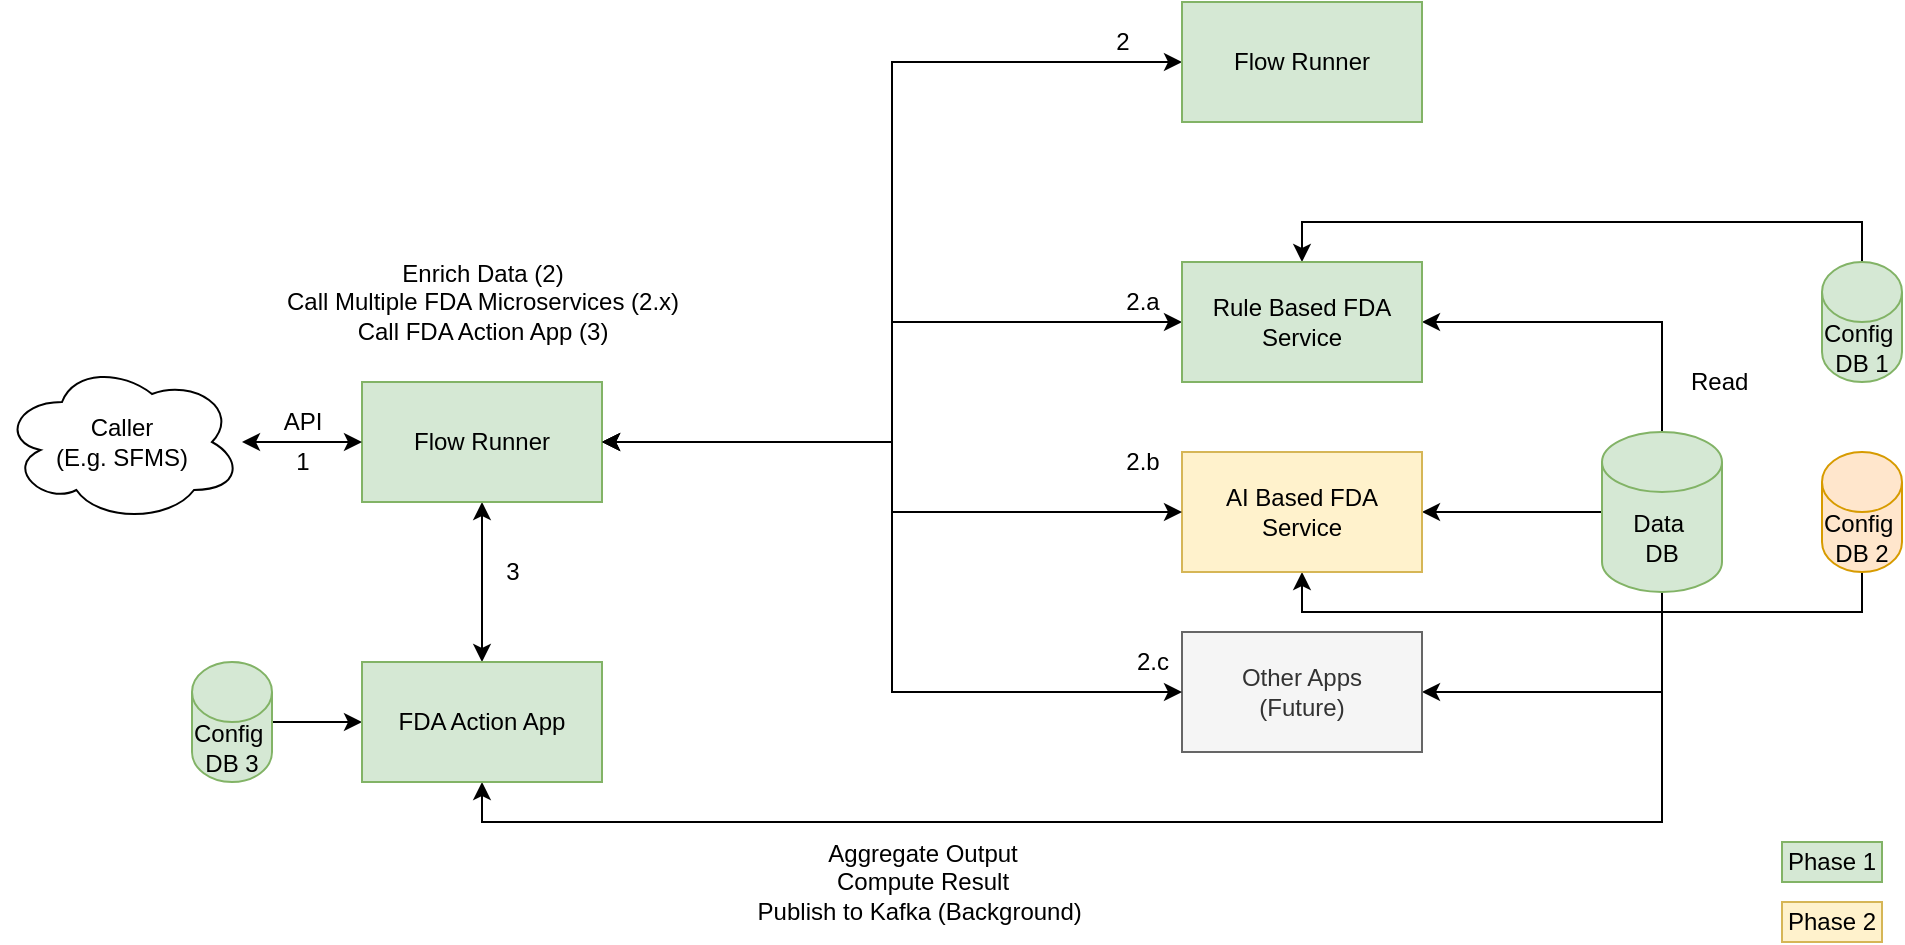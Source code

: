 <mxfile version="20.5.1" type="github">
  <diagram id="DtxQX2vysOrRcjV0aywS" name="FDA Online Flow">
    <mxGraphModel dx="2069" dy="1075" grid="1" gridSize="10" guides="1" tooltips="1" connect="1" arrows="1" fold="1" page="1" pageScale="1" pageWidth="827" pageHeight="1169" math="0" shadow="0">
      <root>
        <mxCell id="0" />
        <mxCell id="1" parent="0" />
        <mxCell id="Zc2tOn_K8TLh-seqhAns-7" value="" style="edgeStyle=orthogonalEdgeStyle;rounded=0;orthogonalLoop=1;jettySize=auto;html=1;startArrow=classic;startFill=1;" parent="1" source="Zc2tOn_K8TLh-seqhAns-1" target="Zc2tOn_K8TLh-seqhAns-6" edge="1">
          <mxGeometry relative="1" as="geometry" />
        </mxCell>
        <mxCell id="Zc2tOn_K8TLh-seqhAns-9" value="" style="edgeStyle=orthogonalEdgeStyle;rounded=0;orthogonalLoop=1;jettySize=auto;html=1;startArrow=classic;startFill=1;" parent="1" source="Zc2tOn_K8TLh-seqhAns-1" target="Zc2tOn_K8TLh-seqhAns-8" edge="1">
          <mxGeometry relative="1" as="geometry" />
        </mxCell>
        <mxCell id="Jyx1xotbFRQj2EDsZh4_-5" style="edgeStyle=orthogonalEdgeStyle;rounded=0;orthogonalLoop=1;jettySize=auto;html=1;entryX=0;entryY=0.5;entryDx=0;entryDy=0;" edge="1" parent="1" source="Zc2tOn_K8TLh-seqhAns-1" target="Jyx1xotbFRQj2EDsZh4_-1">
          <mxGeometry relative="1" as="geometry" />
        </mxCell>
        <mxCell id="Zc2tOn_K8TLh-seqhAns-1" value="Flow Runner" style="rounded=0;whiteSpace=wrap;html=1;fillColor=#d5e8d4;strokeColor=#82b366;" parent="1" vertex="1">
          <mxGeometry y="280" width="120" height="60" as="geometry" />
        </mxCell>
        <mxCell id="Zc2tOn_K8TLh-seqhAns-3" value="" style="edgeStyle=orthogonalEdgeStyle;rounded=0;orthogonalLoop=1;jettySize=auto;html=1;startArrow=classic;startFill=1;" parent="1" source="Zc2tOn_K8TLh-seqhAns-2" target="Zc2tOn_K8TLh-seqhAns-1" edge="1">
          <mxGeometry relative="1" as="geometry" />
        </mxCell>
        <mxCell id="Zc2tOn_K8TLh-seqhAns-2" value="Caller&lt;br&gt;(E.g. SFMS)" style="ellipse;shape=cloud;whiteSpace=wrap;html=1;" parent="1" vertex="1">
          <mxGeometry x="-180" y="270" width="120" height="80" as="geometry" />
        </mxCell>
        <mxCell id="Zc2tOn_K8TLh-seqhAns-4" value="API" style="text;html=1;align=center;verticalAlign=middle;resizable=0;points=[];autosize=1;strokeColor=none;fillColor=none;" parent="1" vertex="1">
          <mxGeometry x="-50" y="285" width="40" height="30" as="geometry" />
        </mxCell>
        <mxCell id="Zc2tOn_K8TLh-seqhAns-5" value="Enrich Data (2)&lt;br&gt;Call Multiple FDA Microservices (2.x)&lt;br&gt;Call FDA Action App (3)" style="text;html=1;align=center;verticalAlign=middle;resizable=0;points=[];autosize=1;strokeColor=none;fillColor=none;" parent="1" vertex="1">
          <mxGeometry x="-50" y="210" width="220" height="60" as="geometry" />
        </mxCell>
        <mxCell id="Zc2tOn_K8TLh-seqhAns-23" style="edgeStyle=orthogonalEdgeStyle;rounded=0;orthogonalLoop=1;jettySize=auto;html=1;startArrow=classic;startFill=1;endArrow=none;endFill=0;" parent="1" source="Zc2tOn_K8TLh-seqhAns-6" target="Zc2tOn_K8TLh-seqhAns-22" edge="1">
          <mxGeometry relative="1" as="geometry" />
        </mxCell>
        <mxCell id="Zc2tOn_K8TLh-seqhAns-36" style="edgeStyle=orthogonalEdgeStyle;rounded=0;orthogonalLoop=1;jettySize=auto;html=1;exitX=0.5;exitY=0;exitDx=0;exitDy=0;entryX=0.5;entryY=0;entryDx=0;entryDy=0;entryPerimeter=0;startArrow=classic;startFill=1;endArrow=none;endFill=0;" parent="1" source="Zc2tOn_K8TLh-seqhAns-6" target="Zc2tOn_K8TLh-seqhAns-30" edge="1">
          <mxGeometry relative="1" as="geometry" />
        </mxCell>
        <mxCell id="Zc2tOn_K8TLh-seqhAns-6" value="Rule Based FDA&lt;br&gt;Service" style="whiteSpace=wrap;html=1;rounded=0;fillColor=#d5e8d4;strokeColor=#82b366;" parent="1" vertex="1">
          <mxGeometry x="410" y="220" width="120" height="60" as="geometry" />
        </mxCell>
        <mxCell id="Zc2tOn_K8TLh-seqhAns-28" style="edgeStyle=orthogonalEdgeStyle;rounded=0;orthogonalLoop=1;jettySize=auto;html=1;entryX=0.5;entryY=1;entryDx=0;entryDy=0;entryPerimeter=0;startArrow=classic;startFill=1;exitX=0.5;exitY=1;exitDx=0;exitDy=0;endArrow=none;endFill=0;" parent="1" source="Zc2tOn_K8TLh-seqhAns-8" target="Zc2tOn_K8TLh-seqhAns-22" edge="1">
          <mxGeometry relative="1" as="geometry" />
        </mxCell>
        <mxCell id="Zc2tOn_K8TLh-seqhAns-38" style="edgeStyle=orthogonalEdgeStyle;rounded=0;orthogonalLoop=1;jettySize=auto;html=1;startArrow=classic;startFill=1;endArrow=none;endFill=0;" parent="1" source="Zc2tOn_K8TLh-seqhAns-8" target="Zc2tOn_K8TLh-seqhAns-33" edge="1">
          <mxGeometry relative="1" as="geometry" />
        </mxCell>
        <mxCell id="Zc2tOn_K8TLh-seqhAns-8" value="FDA Action App" style="whiteSpace=wrap;html=1;rounded=0;fillColor=#d5e8d4;strokeColor=#82b366;" parent="1" vertex="1">
          <mxGeometry y="420" width="120" height="60" as="geometry" />
        </mxCell>
        <mxCell id="Zc2tOn_K8TLh-seqhAns-24" style="edgeStyle=orthogonalEdgeStyle;rounded=0;orthogonalLoop=1;jettySize=auto;html=1;startArrow=classic;startFill=1;endArrow=none;endFill=0;" parent="1" source="Zc2tOn_K8TLh-seqhAns-10" target="Zc2tOn_K8TLh-seqhAns-22" edge="1">
          <mxGeometry relative="1" as="geometry" />
        </mxCell>
        <mxCell id="Zc2tOn_K8TLh-seqhAns-37" style="edgeStyle=orthogonalEdgeStyle;rounded=0;orthogonalLoop=1;jettySize=auto;html=1;exitX=0.5;exitY=1;exitDx=0;exitDy=0;entryX=0.5;entryY=1;entryDx=0;entryDy=0;entryPerimeter=0;startArrow=classic;startFill=1;endArrow=none;endFill=0;" parent="1" source="Zc2tOn_K8TLh-seqhAns-10" target="Zc2tOn_K8TLh-seqhAns-32" edge="1">
          <mxGeometry relative="1" as="geometry" />
        </mxCell>
        <mxCell id="Zc2tOn_K8TLh-seqhAns-10" value="AI Based FDA&lt;br&gt;Service" style="whiteSpace=wrap;html=1;rounded=0;fillColor=#fff2cc;strokeColor=#d6b656;" parent="1" vertex="1">
          <mxGeometry x="410" y="315" width="120" height="60" as="geometry" />
        </mxCell>
        <mxCell id="Zc2tOn_K8TLh-seqhAns-12" value="" style="edgeStyle=orthogonalEdgeStyle;rounded=0;orthogonalLoop=1;jettySize=auto;html=1;startArrow=classic;startFill=1;exitX=1;exitY=0.5;exitDx=0;exitDy=0;entryX=0;entryY=0.5;entryDx=0;entryDy=0;" parent="1" source="Zc2tOn_K8TLh-seqhAns-1" target="Zc2tOn_K8TLh-seqhAns-10" edge="1">
          <mxGeometry relative="1" as="geometry">
            <mxPoint x="350" y="320" as="sourcePoint" />
            <mxPoint x="420" y="260" as="targetPoint" />
          </mxGeometry>
        </mxCell>
        <mxCell id="Zc2tOn_K8TLh-seqhAns-25" style="edgeStyle=orthogonalEdgeStyle;rounded=0;orthogonalLoop=1;jettySize=auto;html=1;exitX=1;exitY=0.5;exitDx=0;exitDy=0;startArrow=classic;startFill=1;endArrow=none;endFill=0;" parent="1" source="Zc2tOn_K8TLh-seqhAns-13" target="Zc2tOn_K8TLh-seqhAns-22" edge="1">
          <mxGeometry relative="1" as="geometry" />
        </mxCell>
        <mxCell id="Zc2tOn_K8TLh-seqhAns-13" value="Other Apps&lt;br&gt;(Future)" style="whiteSpace=wrap;html=1;rounded=0;fillColor=#f5f5f5;fontColor=#333333;strokeColor=#666666;" parent="1" vertex="1">
          <mxGeometry x="410" y="405" width="120" height="60" as="geometry" />
        </mxCell>
        <mxCell id="Zc2tOn_K8TLh-seqhAns-14" value="" style="edgeStyle=orthogonalEdgeStyle;rounded=0;orthogonalLoop=1;jettySize=auto;html=1;startArrow=classic;startFill=1;exitX=1;exitY=0.5;exitDx=0;exitDy=0;entryX=0;entryY=0.5;entryDx=0;entryDy=0;" parent="1" source="Zc2tOn_K8TLh-seqhAns-1" target="Zc2tOn_K8TLh-seqhAns-13" edge="1">
          <mxGeometry relative="1" as="geometry">
            <mxPoint x="340" y="400" as="sourcePoint" />
            <mxPoint x="420" y="350" as="targetPoint" />
          </mxGeometry>
        </mxCell>
        <mxCell id="Zc2tOn_K8TLh-seqhAns-15" value="1" style="text;html=1;align=center;verticalAlign=middle;resizable=0;points=[];autosize=1;strokeColor=none;fillColor=none;" parent="1" vertex="1">
          <mxGeometry x="-45" y="305" width="30" height="30" as="geometry" />
        </mxCell>
        <mxCell id="Zc2tOn_K8TLh-seqhAns-16" value="2.a" style="text;html=1;align=center;verticalAlign=middle;resizable=0;points=[];autosize=1;strokeColor=none;fillColor=none;" parent="1" vertex="1">
          <mxGeometry x="370" y="225" width="40" height="30" as="geometry" />
        </mxCell>
        <mxCell id="Zc2tOn_K8TLh-seqhAns-17" value="2.b" style="text;html=1;align=center;verticalAlign=middle;resizable=0;points=[];autosize=1;strokeColor=none;fillColor=none;" parent="1" vertex="1">
          <mxGeometry x="370" y="305" width="40" height="30" as="geometry" />
        </mxCell>
        <mxCell id="Zc2tOn_K8TLh-seqhAns-19" value="2.c" style="text;html=1;align=center;verticalAlign=middle;resizable=0;points=[];autosize=1;strokeColor=none;fillColor=none;" parent="1" vertex="1">
          <mxGeometry x="375" y="405" width="40" height="30" as="geometry" />
        </mxCell>
        <mxCell id="Zc2tOn_K8TLh-seqhAns-20" value="3" style="text;html=1;align=center;verticalAlign=middle;resizable=0;points=[];autosize=1;strokeColor=none;fillColor=none;" parent="1" vertex="1">
          <mxGeometry x="60" y="360" width="30" height="30" as="geometry" />
        </mxCell>
        <mxCell id="Zc2tOn_K8TLh-seqhAns-21" value="Aggregate Output&lt;br&gt;Compute Result&lt;br&gt;Publish to Kafka (Background)&amp;nbsp;" style="text;html=1;align=center;verticalAlign=middle;resizable=0;points=[];autosize=1;strokeColor=none;fillColor=none;" parent="1" vertex="1">
          <mxGeometry x="185" y="500" width="190" height="60" as="geometry" />
        </mxCell>
        <mxCell id="Zc2tOn_K8TLh-seqhAns-22" value="Data&amp;nbsp;&lt;br&gt;DB" style="shape=cylinder3;whiteSpace=wrap;html=1;boundedLbl=1;backgroundOutline=1;size=15;fillColor=#d5e8d4;strokeColor=#82b366;" parent="1" vertex="1">
          <mxGeometry x="620" y="305" width="60" height="80" as="geometry" />
        </mxCell>
        <mxCell id="Zc2tOn_K8TLh-seqhAns-29" value="Read&amp;nbsp;" style="text;html=1;align=center;verticalAlign=middle;resizable=0;points=[];autosize=1;strokeColor=none;fillColor=none;" parent="1" vertex="1">
          <mxGeometry x="650" y="265" width="60" height="30" as="geometry" />
        </mxCell>
        <mxCell id="Zc2tOn_K8TLh-seqhAns-30" value="Config&amp;nbsp;&lt;br&gt;DB 1" style="shape=cylinder3;whiteSpace=wrap;html=1;boundedLbl=1;backgroundOutline=1;size=15;fillColor=#d5e8d4;strokeColor=#82b366;" parent="1" vertex="1">
          <mxGeometry x="730" y="220" width="40" height="60" as="geometry" />
        </mxCell>
        <mxCell id="Zc2tOn_K8TLh-seqhAns-32" value="Config&amp;nbsp;&lt;br&gt;DB 2" style="shape=cylinder3;whiteSpace=wrap;html=1;boundedLbl=1;backgroundOutline=1;size=15;fillColor=#ffe6cc;strokeColor=#d79b00;" parent="1" vertex="1">
          <mxGeometry x="730" y="315" width="40" height="60" as="geometry" />
        </mxCell>
        <mxCell id="Zc2tOn_K8TLh-seqhAns-33" value="Config&amp;nbsp;&lt;br&gt;DB 3" style="shape=cylinder3;whiteSpace=wrap;html=1;boundedLbl=1;backgroundOutline=1;size=15;fillColor=#d5e8d4;strokeColor=#82b366;" parent="1" vertex="1">
          <mxGeometry x="-85" y="420" width="40" height="60" as="geometry" />
        </mxCell>
        <mxCell id="Zc2tOn_K8TLh-seqhAns-40" value="Phase 1" style="rounded=0;whiteSpace=wrap;html=1;fillColor=#d5e8d4;strokeColor=#82b366;" parent="1" vertex="1">
          <mxGeometry x="710" y="510" width="50" height="20" as="geometry" />
        </mxCell>
        <mxCell id="Zc2tOn_K8TLh-seqhAns-41" value="Phase 2" style="rounded=0;whiteSpace=wrap;html=1;fillColor=#fff2cc;strokeColor=#d6b656;" parent="1" vertex="1">
          <mxGeometry x="710" y="540" width="50" height="20" as="geometry" />
        </mxCell>
        <mxCell id="Jyx1xotbFRQj2EDsZh4_-1" value="Flow Runner" style="rounded=0;whiteSpace=wrap;html=1;fillColor=#d5e8d4;strokeColor=#82b366;" vertex="1" parent="1">
          <mxGeometry x="410" y="90" width="120" height="60" as="geometry" />
        </mxCell>
        <mxCell id="Jyx1xotbFRQj2EDsZh4_-6" value="2" style="text;html=1;align=center;verticalAlign=middle;resizable=0;points=[];autosize=1;strokeColor=none;fillColor=none;" vertex="1" parent="1">
          <mxGeometry x="365" y="95" width="30" height="30" as="geometry" />
        </mxCell>
      </root>
    </mxGraphModel>
  </diagram>
</mxfile>
